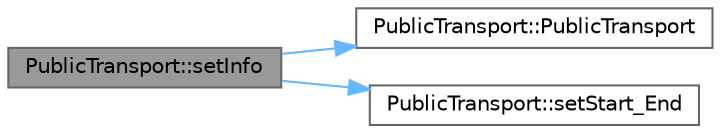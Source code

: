 digraph "PublicTransport::setInfo"
{
 // LATEX_PDF_SIZE
  bgcolor="transparent";
  edge [fontname=Helvetica,fontsize=10,labelfontname=Helvetica,labelfontsize=10];
  node [fontname=Helvetica,fontsize=10,shape=box,height=0.2,width=0.4];
  rankdir="LR";
  Node1 [label="PublicTransport::setInfo",height=0.2,width=0.4,color="gray40", fillcolor="grey60", style="filled", fontcolor="black",tooltip=" "];
  Node1 -> Node2 [color="steelblue1",style="solid"];
  Node2 [label="PublicTransport::PublicTransport",height=0.2,width=0.4,color="grey40", fillcolor="white", style="filled",URL="$class_public_transport.html#a9f0f499787be68176da4499798709ecb",tooltip=" "];
  Node1 -> Node3 [color="steelblue1",style="solid"];
  Node3 [label="PublicTransport::setStart_End",height=0.2,width=0.4,color="grey40", fillcolor="white", style="filled",URL="$class_public_transport.html#a2581aa812dc0e266a11df4ee35d1fc10",tooltip=" "];
}
